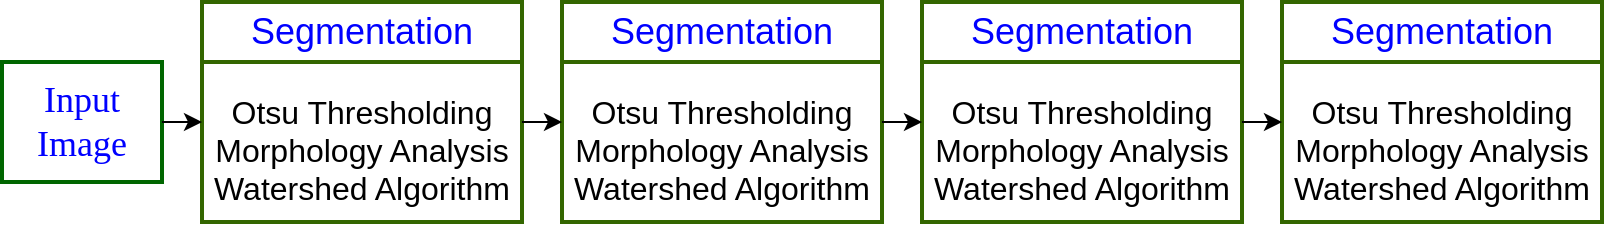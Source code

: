 <mxfile version="15.7.0" type="github">
  <diagram id="CIuTQ3GxqUIB0ypLBMNG" name="Page-1">
    <mxGraphModel dx="2062" dy="1112" grid="1" gridSize="10" guides="1" tooltips="1" connect="1" arrows="1" fold="1" page="1" pageScale="1" pageWidth="850" pageHeight="1100" math="0" shadow="0">
      <root>
        <mxCell id="0" />
        <mxCell id="1" parent="0" />
        <mxCell id="miiGSwxqNSu_22yK_iYh-1" value="&lt;div style=&quot;font-size: 18px&quot;&gt;&lt;font style=&quot;font-size: 18px&quot; face=&quot;Times New Roman&quot; color=&quot;#0000FF&quot;&gt;Input &lt;br&gt;&lt;/font&gt;&lt;/div&gt;&lt;div style=&quot;font-size: 18px&quot;&gt;&lt;font style=&quot;font-size: 18px&quot; face=&quot;Times New Roman&quot; color=&quot;#0000FF&quot;&gt;Image &lt;/font&gt;&lt;/div&gt;" style="rounded=0;whiteSpace=wrap;html=1;strokeColor=#006600;strokeWidth=2;" vertex="1" parent="1">
          <mxGeometry x="40" y="80" width="80" height="60" as="geometry" />
        </mxCell>
        <mxCell id="miiGSwxqNSu_22yK_iYh-2" value="&lt;div style=&quot;font-size: 16px&quot;&gt;&lt;font style=&quot;font-size: 16px&quot;&gt;&lt;br&gt;&lt;/font&gt;&lt;/div&gt;&lt;div style=&quot;font-size: 16px&quot;&gt;&lt;font style=&quot;font-size: 16px&quot;&gt;&lt;br&gt;&lt;/font&gt;&lt;/div&gt;&lt;div style=&quot;font-size: 16px&quot;&gt;&lt;font style=&quot;font-size: 16px&quot;&gt;Otsu Thresholding&lt;/font&gt;&lt;/div&gt;&lt;div style=&quot;font-size: 16px&quot;&gt;&lt;font style=&quot;font-size: 16px&quot;&gt;Morphology Analysis&lt;/font&gt;&lt;/div&gt;&lt;div style=&quot;font-size: 16px&quot;&gt;&lt;font style=&quot;font-size: 16px&quot;&gt;Watershed Algorithm&lt;br&gt;&lt;/font&gt;&lt;/div&gt;" style="rounded=0;whiteSpace=wrap;html=1;strokeWidth=2;strokeColor=#336600;" vertex="1" parent="1">
          <mxGeometry x="140" y="50" width="160" height="110" as="geometry" />
        </mxCell>
        <mxCell id="miiGSwxqNSu_22yK_iYh-5" value="" style="endArrow=none;html=1;rounded=0;strokeWidth=2;strokeColor=#336600;" edge="1" parent="1" target="miiGSwxqNSu_22yK_iYh-2">
          <mxGeometry width="50" height="50" relative="1" as="geometry">
            <mxPoint x="140" y="80" as="sourcePoint" />
            <mxPoint x="260" y="80" as="targetPoint" />
          </mxGeometry>
        </mxCell>
        <mxCell id="miiGSwxqNSu_22yK_iYh-6" value="&lt;font style=&quot;font-size: 18px&quot; color=&quot;#0000FF&quot;&gt;Segmentation&lt;/font&gt;" style="text;html=1;strokeColor=none;fillColor=none;align=center;verticalAlign=middle;whiteSpace=wrap;rounded=0;" vertex="1" parent="1">
          <mxGeometry x="190" y="50" width="60" height="30" as="geometry" />
        </mxCell>
        <mxCell id="miiGSwxqNSu_22yK_iYh-7" value="" style="endArrow=classic;html=1;rounded=0;" edge="1" parent="1">
          <mxGeometry width="50" height="50" relative="1" as="geometry">
            <mxPoint x="120" y="110" as="sourcePoint" />
            <mxPoint x="140" y="110" as="targetPoint" />
          </mxGeometry>
        </mxCell>
        <mxCell id="miiGSwxqNSu_22yK_iYh-8" value="" style="endArrow=none;html=1;rounded=0;fontFamily=Times New Roman;fontSize=16;fontColor=#0000FF;strokeColor=#336600;strokeWidth=2;" edge="1" parent="1">
          <mxGeometry width="50" height="50" relative="1" as="geometry">
            <mxPoint x="140" y="80" as="sourcePoint" />
            <mxPoint x="300" y="80" as="targetPoint" />
          </mxGeometry>
        </mxCell>
        <mxCell id="miiGSwxqNSu_22yK_iYh-9" value="&lt;div style=&quot;font-size: 16px&quot;&gt;&lt;font style=&quot;font-size: 16px&quot;&gt;&lt;br&gt;&lt;/font&gt;&lt;/div&gt;&lt;div style=&quot;font-size: 16px&quot;&gt;&lt;font style=&quot;font-size: 16px&quot;&gt;&lt;br&gt;&lt;/font&gt;&lt;/div&gt;&lt;div style=&quot;font-size: 16px&quot;&gt;&lt;font style=&quot;font-size: 16px&quot;&gt;Otsu Thresholding&lt;/font&gt;&lt;/div&gt;&lt;div style=&quot;font-size: 16px&quot;&gt;&lt;font style=&quot;font-size: 16px&quot;&gt;Morphology Analysis&lt;/font&gt;&lt;/div&gt;&lt;div style=&quot;font-size: 16px&quot;&gt;&lt;font style=&quot;font-size: 16px&quot;&gt;Watershed Algorithm&lt;br&gt;&lt;/font&gt;&lt;/div&gt;" style="rounded=0;whiteSpace=wrap;html=1;strokeWidth=2;strokeColor=#336600;" vertex="1" parent="1">
          <mxGeometry x="320" y="50" width="160" height="110" as="geometry" />
        </mxCell>
        <mxCell id="miiGSwxqNSu_22yK_iYh-10" value="" style="endArrow=none;html=1;rounded=0;strokeWidth=2;strokeColor=#336600;" edge="1" parent="1" target="miiGSwxqNSu_22yK_iYh-9">
          <mxGeometry width="50" height="50" relative="1" as="geometry">
            <mxPoint x="320" y="80" as="sourcePoint" />
            <mxPoint x="440" y="80" as="targetPoint" />
          </mxGeometry>
        </mxCell>
        <mxCell id="miiGSwxqNSu_22yK_iYh-11" value="&lt;font style=&quot;font-size: 18px&quot; color=&quot;#0000FF&quot;&gt;Segmentation&lt;/font&gt;" style="text;html=1;strokeColor=none;fillColor=none;align=center;verticalAlign=middle;whiteSpace=wrap;rounded=0;" vertex="1" parent="1">
          <mxGeometry x="370" y="50" width="60" height="30" as="geometry" />
        </mxCell>
        <mxCell id="miiGSwxqNSu_22yK_iYh-12" value="" style="endArrow=classic;html=1;rounded=0;" edge="1" parent="1">
          <mxGeometry width="50" height="50" relative="1" as="geometry">
            <mxPoint x="300" y="110" as="sourcePoint" />
            <mxPoint x="320" y="110" as="targetPoint" />
          </mxGeometry>
        </mxCell>
        <mxCell id="miiGSwxqNSu_22yK_iYh-13" value="" style="endArrow=none;html=1;rounded=0;fontFamily=Times New Roman;fontSize=16;fontColor=#0000FF;strokeColor=#336600;strokeWidth=2;" edge="1" parent="1">
          <mxGeometry width="50" height="50" relative="1" as="geometry">
            <mxPoint x="320" y="80" as="sourcePoint" />
            <mxPoint x="480" y="80" as="targetPoint" />
          </mxGeometry>
        </mxCell>
        <mxCell id="miiGSwxqNSu_22yK_iYh-14" value="&lt;div style=&quot;font-size: 16px&quot;&gt;&lt;font style=&quot;font-size: 16px&quot;&gt;&lt;br&gt;&lt;/font&gt;&lt;/div&gt;&lt;div style=&quot;font-size: 16px&quot;&gt;&lt;font style=&quot;font-size: 16px&quot;&gt;&lt;br&gt;&lt;/font&gt;&lt;/div&gt;&lt;div style=&quot;font-size: 16px&quot;&gt;&lt;font style=&quot;font-size: 16px&quot;&gt;Otsu Thresholding&lt;/font&gt;&lt;/div&gt;&lt;div style=&quot;font-size: 16px&quot;&gt;&lt;font style=&quot;font-size: 16px&quot;&gt;Morphology Analysis&lt;/font&gt;&lt;/div&gt;&lt;div style=&quot;font-size: 16px&quot;&gt;&lt;font style=&quot;font-size: 16px&quot;&gt;Watershed Algorithm&lt;br&gt;&lt;/font&gt;&lt;/div&gt;" style="rounded=0;whiteSpace=wrap;html=1;strokeWidth=2;strokeColor=#336600;" vertex="1" parent="1">
          <mxGeometry x="500" y="50" width="160" height="110" as="geometry" />
        </mxCell>
        <mxCell id="miiGSwxqNSu_22yK_iYh-15" value="" style="endArrow=none;html=1;rounded=0;strokeWidth=2;strokeColor=#336600;" edge="1" parent="1" target="miiGSwxqNSu_22yK_iYh-14">
          <mxGeometry width="50" height="50" relative="1" as="geometry">
            <mxPoint x="500" y="80" as="sourcePoint" />
            <mxPoint x="620" y="80" as="targetPoint" />
          </mxGeometry>
        </mxCell>
        <mxCell id="miiGSwxqNSu_22yK_iYh-16" value="&lt;font style=&quot;font-size: 18px&quot; color=&quot;#0000FF&quot;&gt;Segmentation&lt;/font&gt;" style="text;html=1;strokeColor=none;fillColor=none;align=center;verticalAlign=middle;whiteSpace=wrap;rounded=0;" vertex="1" parent="1">
          <mxGeometry x="550" y="50" width="60" height="30" as="geometry" />
        </mxCell>
        <mxCell id="miiGSwxqNSu_22yK_iYh-17" value="" style="endArrow=classic;html=1;rounded=0;" edge="1" parent="1">
          <mxGeometry width="50" height="50" relative="1" as="geometry">
            <mxPoint x="480" y="110" as="sourcePoint" />
            <mxPoint x="500" y="110" as="targetPoint" />
          </mxGeometry>
        </mxCell>
        <mxCell id="miiGSwxqNSu_22yK_iYh-18" value="" style="endArrow=none;html=1;rounded=0;fontFamily=Times New Roman;fontSize=16;fontColor=#0000FF;strokeColor=#336600;strokeWidth=2;" edge="1" parent="1">
          <mxGeometry width="50" height="50" relative="1" as="geometry">
            <mxPoint x="500" y="80" as="sourcePoint" />
            <mxPoint x="660" y="80" as="targetPoint" />
          </mxGeometry>
        </mxCell>
        <mxCell id="miiGSwxqNSu_22yK_iYh-19" value="&lt;div style=&quot;font-size: 16px&quot;&gt;&lt;font style=&quot;font-size: 16px&quot;&gt;&lt;br&gt;&lt;/font&gt;&lt;/div&gt;&lt;div style=&quot;font-size: 16px&quot;&gt;&lt;font style=&quot;font-size: 16px&quot;&gt;&lt;br&gt;&lt;/font&gt;&lt;/div&gt;&lt;div style=&quot;font-size: 16px&quot;&gt;&lt;font style=&quot;font-size: 16px&quot;&gt;Otsu Thresholding&lt;/font&gt;&lt;/div&gt;&lt;div style=&quot;font-size: 16px&quot;&gt;&lt;font style=&quot;font-size: 16px&quot;&gt;Morphology Analysis&lt;/font&gt;&lt;/div&gt;&lt;div style=&quot;font-size: 16px&quot;&gt;&lt;font style=&quot;font-size: 16px&quot;&gt;Watershed Algorithm&lt;br&gt;&lt;/font&gt;&lt;/div&gt;" style="rounded=0;whiteSpace=wrap;html=1;strokeWidth=2;strokeColor=#336600;" vertex="1" parent="1">
          <mxGeometry x="680" y="50" width="160" height="110" as="geometry" />
        </mxCell>
        <mxCell id="miiGSwxqNSu_22yK_iYh-20" value="" style="endArrow=none;html=1;rounded=0;strokeWidth=2;strokeColor=#336600;" edge="1" parent="1" target="miiGSwxqNSu_22yK_iYh-19">
          <mxGeometry width="50" height="50" relative="1" as="geometry">
            <mxPoint x="680" y="80" as="sourcePoint" />
            <mxPoint x="800" y="80" as="targetPoint" />
          </mxGeometry>
        </mxCell>
        <mxCell id="miiGSwxqNSu_22yK_iYh-21" value="&lt;font style=&quot;font-size: 18px&quot; color=&quot;#0000FF&quot;&gt;Segmentation&lt;/font&gt;" style="text;html=1;strokeColor=none;fillColor=none;align=center;verticalAlign=middle;whiteSpace=wrap;rounded=0;" vertex="1" parent="1">
          <mxGeometry x="730" y="50" width="60" height="30" as="geometry" />
        </mxCell>
        <mxCell id="miiGSwxqNSu_22yK_iYh-22" value="" style="endArrow=classic;html=1;rounded=0;" edge="1" parent="1">
          <mxGeometry width="50" height="50" relative="1" as="geometry">
            <mxPoint x="660" y="110" as="sourcePoint" />
            <mxPoint x="680" y="110" as="targetPoint" />
          </mxGeometry>
        </mxCell>
        <mxCell id="miiGSwxqNSu_22yK_iYh-23" value="" style="endArrow=none;html=1;rounded=0;fontFamily=Times New Roman;fontSize=16;fontColor=#0000FF;strokeColor=#336600;strokeWidth=2;" edge="1" parent="1">
          <mxGeometry width="50" height="50" relative="1" as="geometry">
            <mxPoint x="680" y="80" as="sourcePoint" />
            <mxPoint x="840" y="80" as="targetPoint" />
          </mxGeometry>
        </mxCell>
      </root>
    </mxGraphModel>
  </diagram>
</mxfile>
